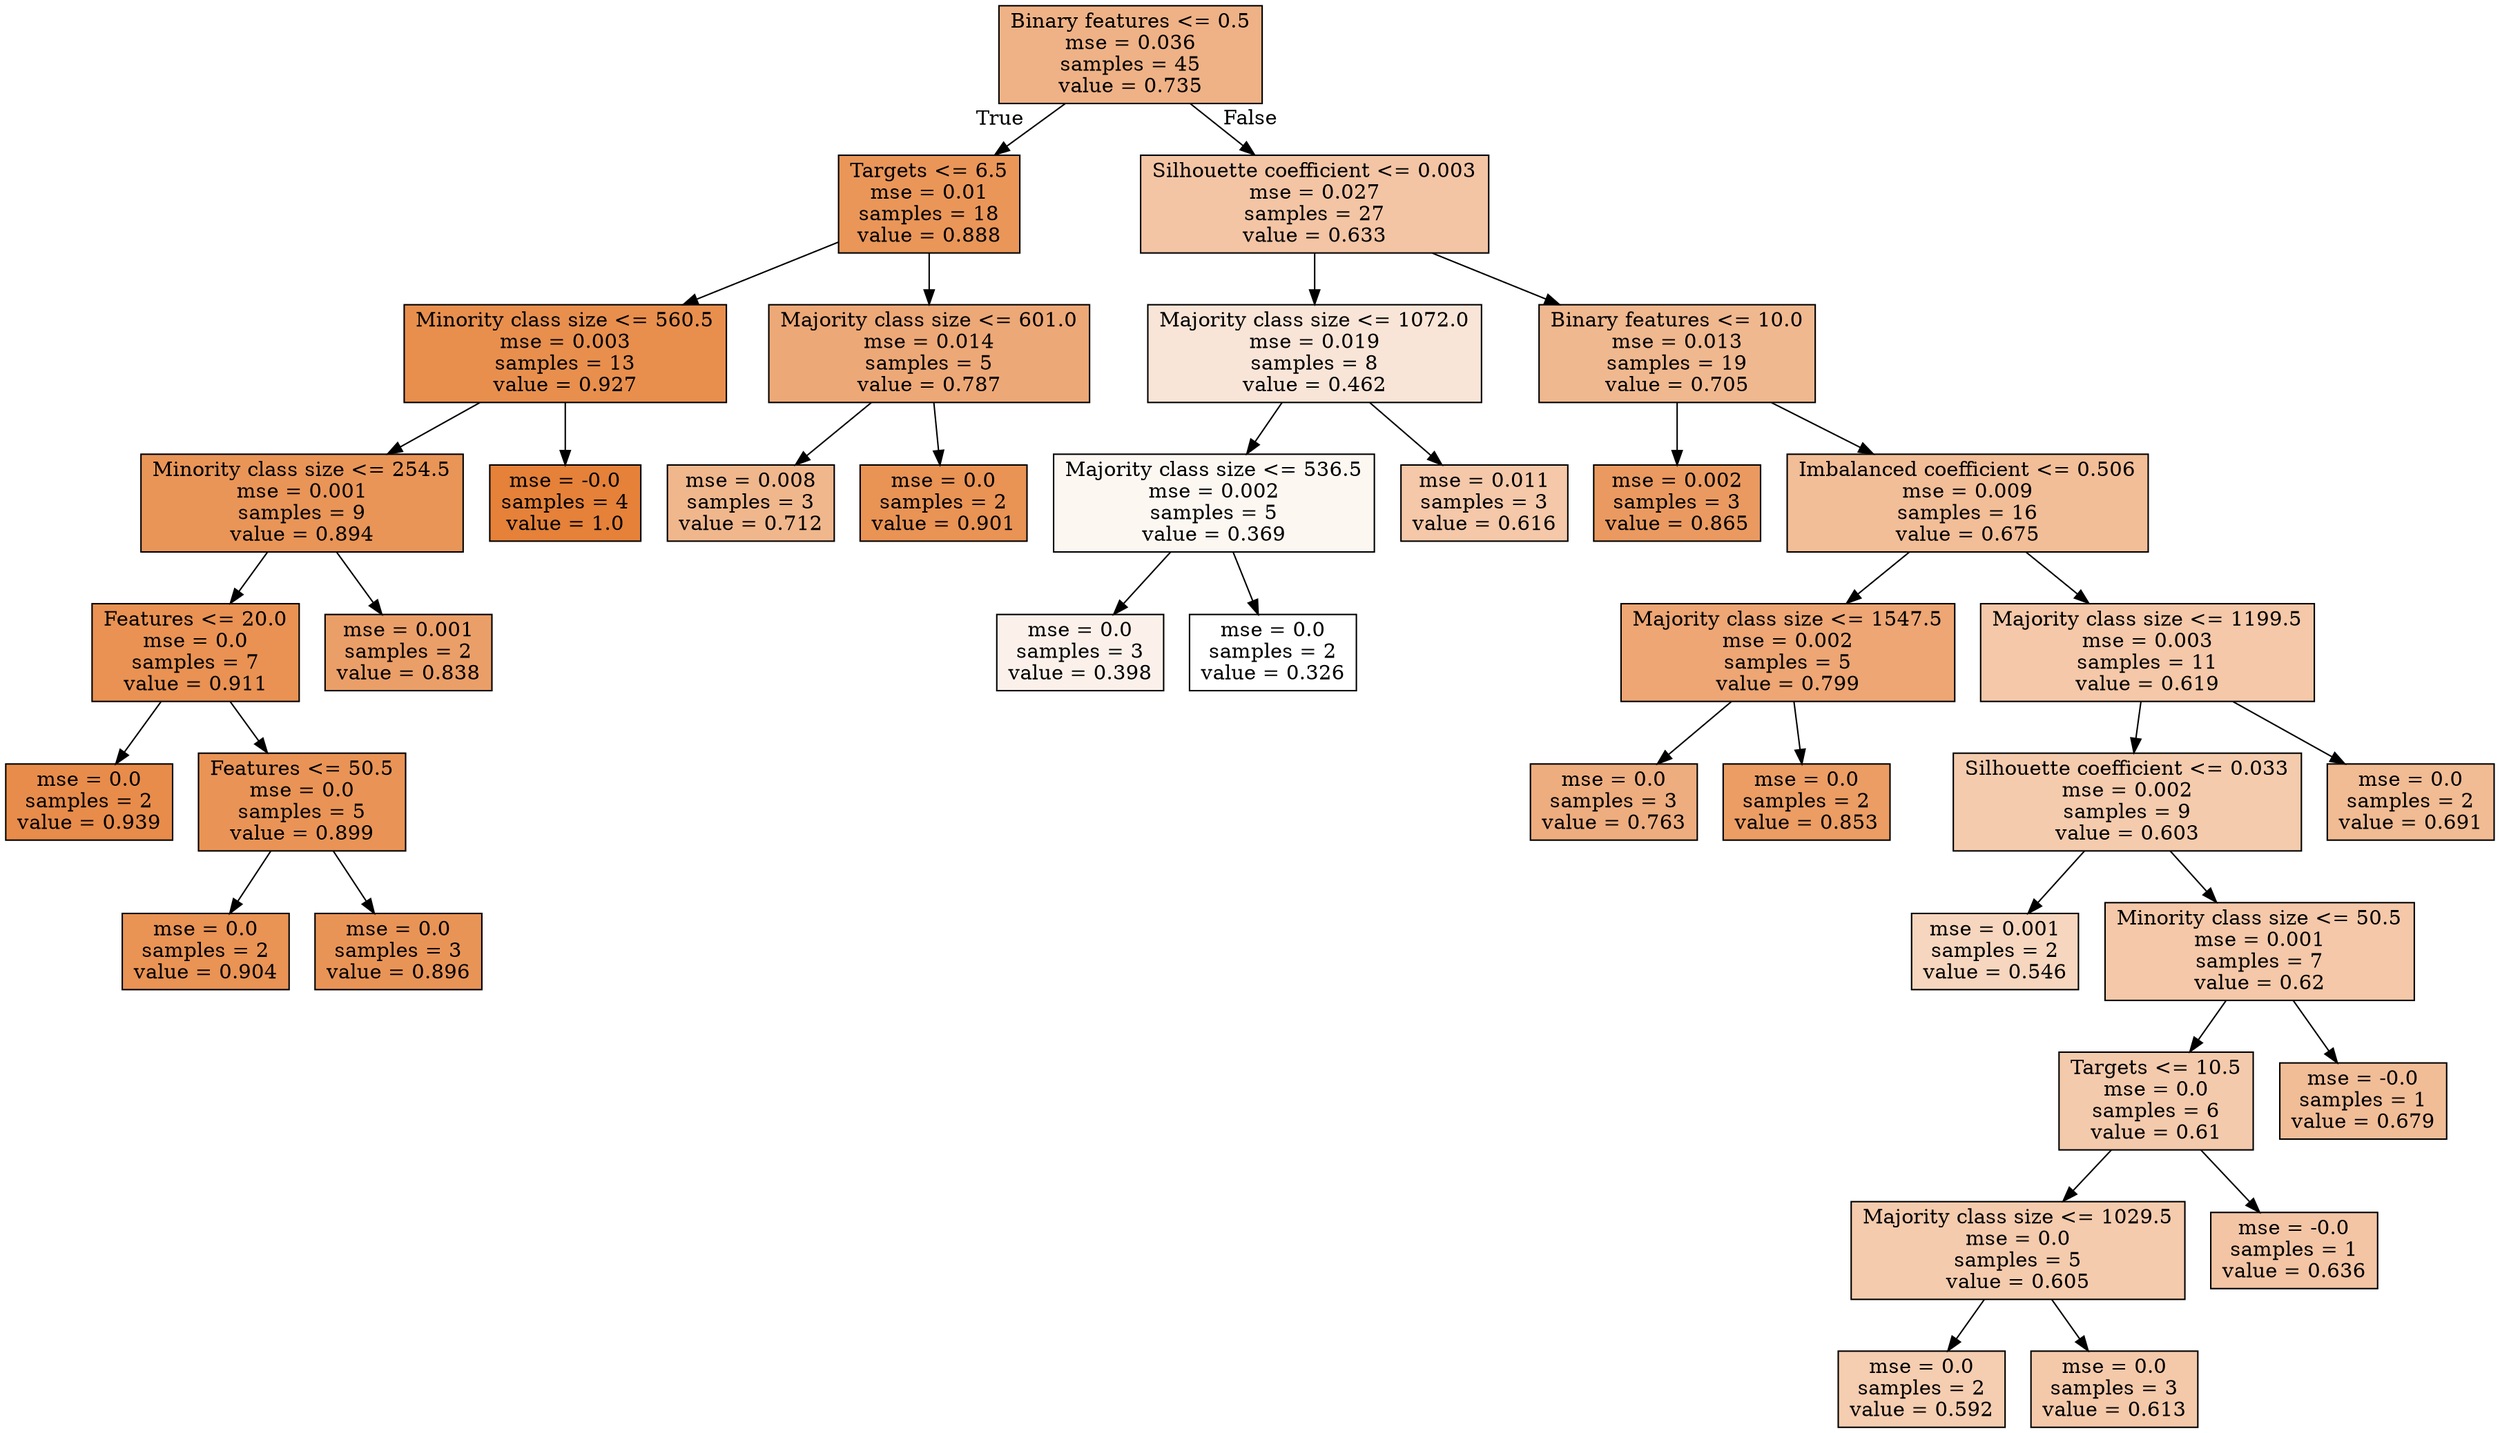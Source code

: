 digraph Tree {
node [shape=box, style="filled", color="black"] ;
0 [label="Binary features <= 0.5\nmse = 0.036\nsamples = 45\nvalue = 0.735", fillcolor="#e581399b"] ;
1 [label="Targets <= 6.5\nmse = 0.01\nsamples = 18\nvalue = 0.888", fillcolor="#e58139d5"] ;
0 -> 1 [labeldistance=2.5, labelangle=45, headlabel="True"] ;
2 [label="Minority class size <= 560.5\nmse = 0.003\nsamples = 13\nvalue = 0.927", fillcolor="#e58139e3"] ;
1 -> 2 ;
3 [label="Minority class size <= 254.5\nmse = 0.001\nsamples = 9\nvalue = 0.894", fillcolor="#e58139d7"] ;
2 -> 3 ;
4 [label="Features <= 20.0\nmse = 0.0\nsamples = 7\nvalue = 0.911", fillcolor="#e58139dd"] ;
3 -> 4 ;
5 [label="mse = 0.0\nsamples = 2\nvalue = 0.939", fillcolor="#e58139e8"] ;
4 -> 5 ;
6 [label="Features <= 50.5\nmse = 0.0\nsamples = 5\nvalue = 0.899", fillcolor="#e58139d9"] ;
4 -> 6 ;
7 [label="mse = 0.0\nsamples = 2\nvalue = 0.904", fillcolor="#e58139db"] ;
6 -> 7 ;
8 [label="mse = 0.0\nsamples = 3\nvalue = 0.896", fillcolor="#e58139d8"] ;
6 -> 8 ;
9 [label="mse = 0.001\nsamples = 2\nvalue = 0.838", fillcolor="#e58139c2"] ;
3 -> 9 ;
10 [label="mse = -0.0\nsamples = 4\nvalue = 1.0", fillcolor="#e58139ff"] ;
2 -> 10 ;
11 [label="Majority class size <= 601.0\nmse = 0.014\nsamples = 5\nvalue = 0.787", fillcolor="#e58139af"] ;
1 -> 11 ;
12 [label="mse = 0.008\nsamples = 3\nvalue = 0.712", fillcolor="#e5813992"] ;
11 -> 12 ;
13 [label="mse = 0.0\nsamples = 2\nvalue = 0.901", fillcolor="#e58139da"] ;
11 -> 13 ;
14 [label="Silhouette coefficient <= 0.003\nmse = 0.027\nsamples = 27\nvalue = 0.633", fillcolor="#e5813974"] ;
0 -> 14 [labeldistance=2.5, labelangle=-45, headlabel="False"] ;
15 [label="Majority class size <= 1072.0\nmse = 0.019\nsamples = 8\nvalue = 0.462", fillcolor="#e5813933"] ;
14 -> 15 ;
16 [label="Majority class size <= 536.5\nmse = 0.002\nsamples = 5\nvalue = 0.369", fillcolor="#e5813910"] ;
15 -> 16 ;
17 [label="mse = 0.0\nsamples = 3\nvalue = 0.398", fillcolor="#e581391b"] ;
16 -> 17 ;
18 [label="mse = 0.0\nsamples = 2\nvalue = 0.326", fillcolor="#e5813900"] ;
16 -> 18 ;
19 [label="mse = 0.011\nsamples = 3\nvalue = 0.616", fillcolor="#e581396e"] ;
15 -> 19 ;
20 [label="Binary features <= 10.0\nmse = 0.013\nsamples = 19\nvalue = 0.705", fillcolor="#e5813990"] ;
14 -> 20 ;
21 [label="mse = 0.002\nsamples = 3\nvalue = 0.865", fillcolor="#e58139cc"] ;
20 -> 21 ;
22 [label="Imbalanced coefficient <= 0.506\nmse = 0.009\nsamples = 16\nvalue = 0.675", fillcolor="#e5813984"] ;
20 -> 22 ;
23 [label="Majority class size <= 1547.5\nmse = 0.002\nsamples = 5\nvalue = 0.799", fillcolor="#e58139b3"] ;
22 -> 23 ;
24 [label="mse = 0.0\nsamples = 3\nvalue = 0.763", fillcolor="#e58139a5"] ;
23 -> 24 ;
25 [label="mse = 0.0\nsamples = 2\nvalue = 0.853", fillcolor="#e58139c7"] ;
23 -> 25 ;
26 [label="Majority class size <= 1199.5\nmse = 0.003\nsamples = 11\nvalue = 0.619", fillcolor="#e581396f"] ;
22 -> 26 ;
27 [label="Silhouette coefficient <= 0.033\nmse = 0.002\nsamples = 9\nvalue = 0.603", fillcolor="#e5813969"] ;
26 -> 27 ;
28 [label="mse = 0.001\nsamples = 2\nvalue = 0.546", fillcolor="#e5813953"] ;
27 -> 28 ;
29 [label="Minority class size <= 50.5\nmse = 0.001\nsamples = 7\nvalue = 0.62", fillcolor="#e581396f"] ;
27 -> 29 ;
30 [label="Targets <= 10.5\nmse = 0.0\nsamples = 6\nvalue = 0.61", fillcolor="#e581396b"] ;
29 -> 30 ;
31 [label="Majority class size <= 1029.5\nmse = 0.0\nsamples = 5\nvalue = 0.605", fillcolor="#e5813969"] ;
30 -> 31 ;
32 [label="mse = 0.0\nsamples = 2\nvalue = 0.592", fillcolor="#e5813965"] ;
31 -> 32 ;
33 [label="mse = 0.0\nsamples = 3\nvalue = 0.613", fillcolor="#e581396d"] ;
31 -> 33 ;
34 [label="mse = -0.0\nsamples = 1\nvalue = 0.636", fillcolor="#e5813975"] ;
30 -> 34 ;
35 [label="mse = -0.0\nsamples = 1\nvalue = 0.679", fillcolor="#e5813986"] ;
29 -> 35 ;
36 [label="mse = 0.0\nsamples = 2\nvalue = 0.691", fillcolor="#e581398a"] ;
26 -> 36 ;
}